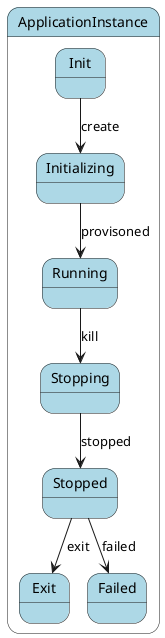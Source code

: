@startuml



state ApplicationInstance #lightblue {

    state Init #lightblue {
    }

    state Initializing #lightblue {
    }

    state Running #lightblue {
    }

    state Stopping #lightblue {
    }

    state Stopped #lightblue {
    }

    state Exit #lightblue {
    }

    state Failed #lightblue {
    }

}


Init --> Initializing : create

Initializing --> Running : provisoned

Running --> Stopping : kill

Stopping --> Stopped : stopped

Stopped --> Exit : exit

Stopped --> Failed : failed




@enduml
